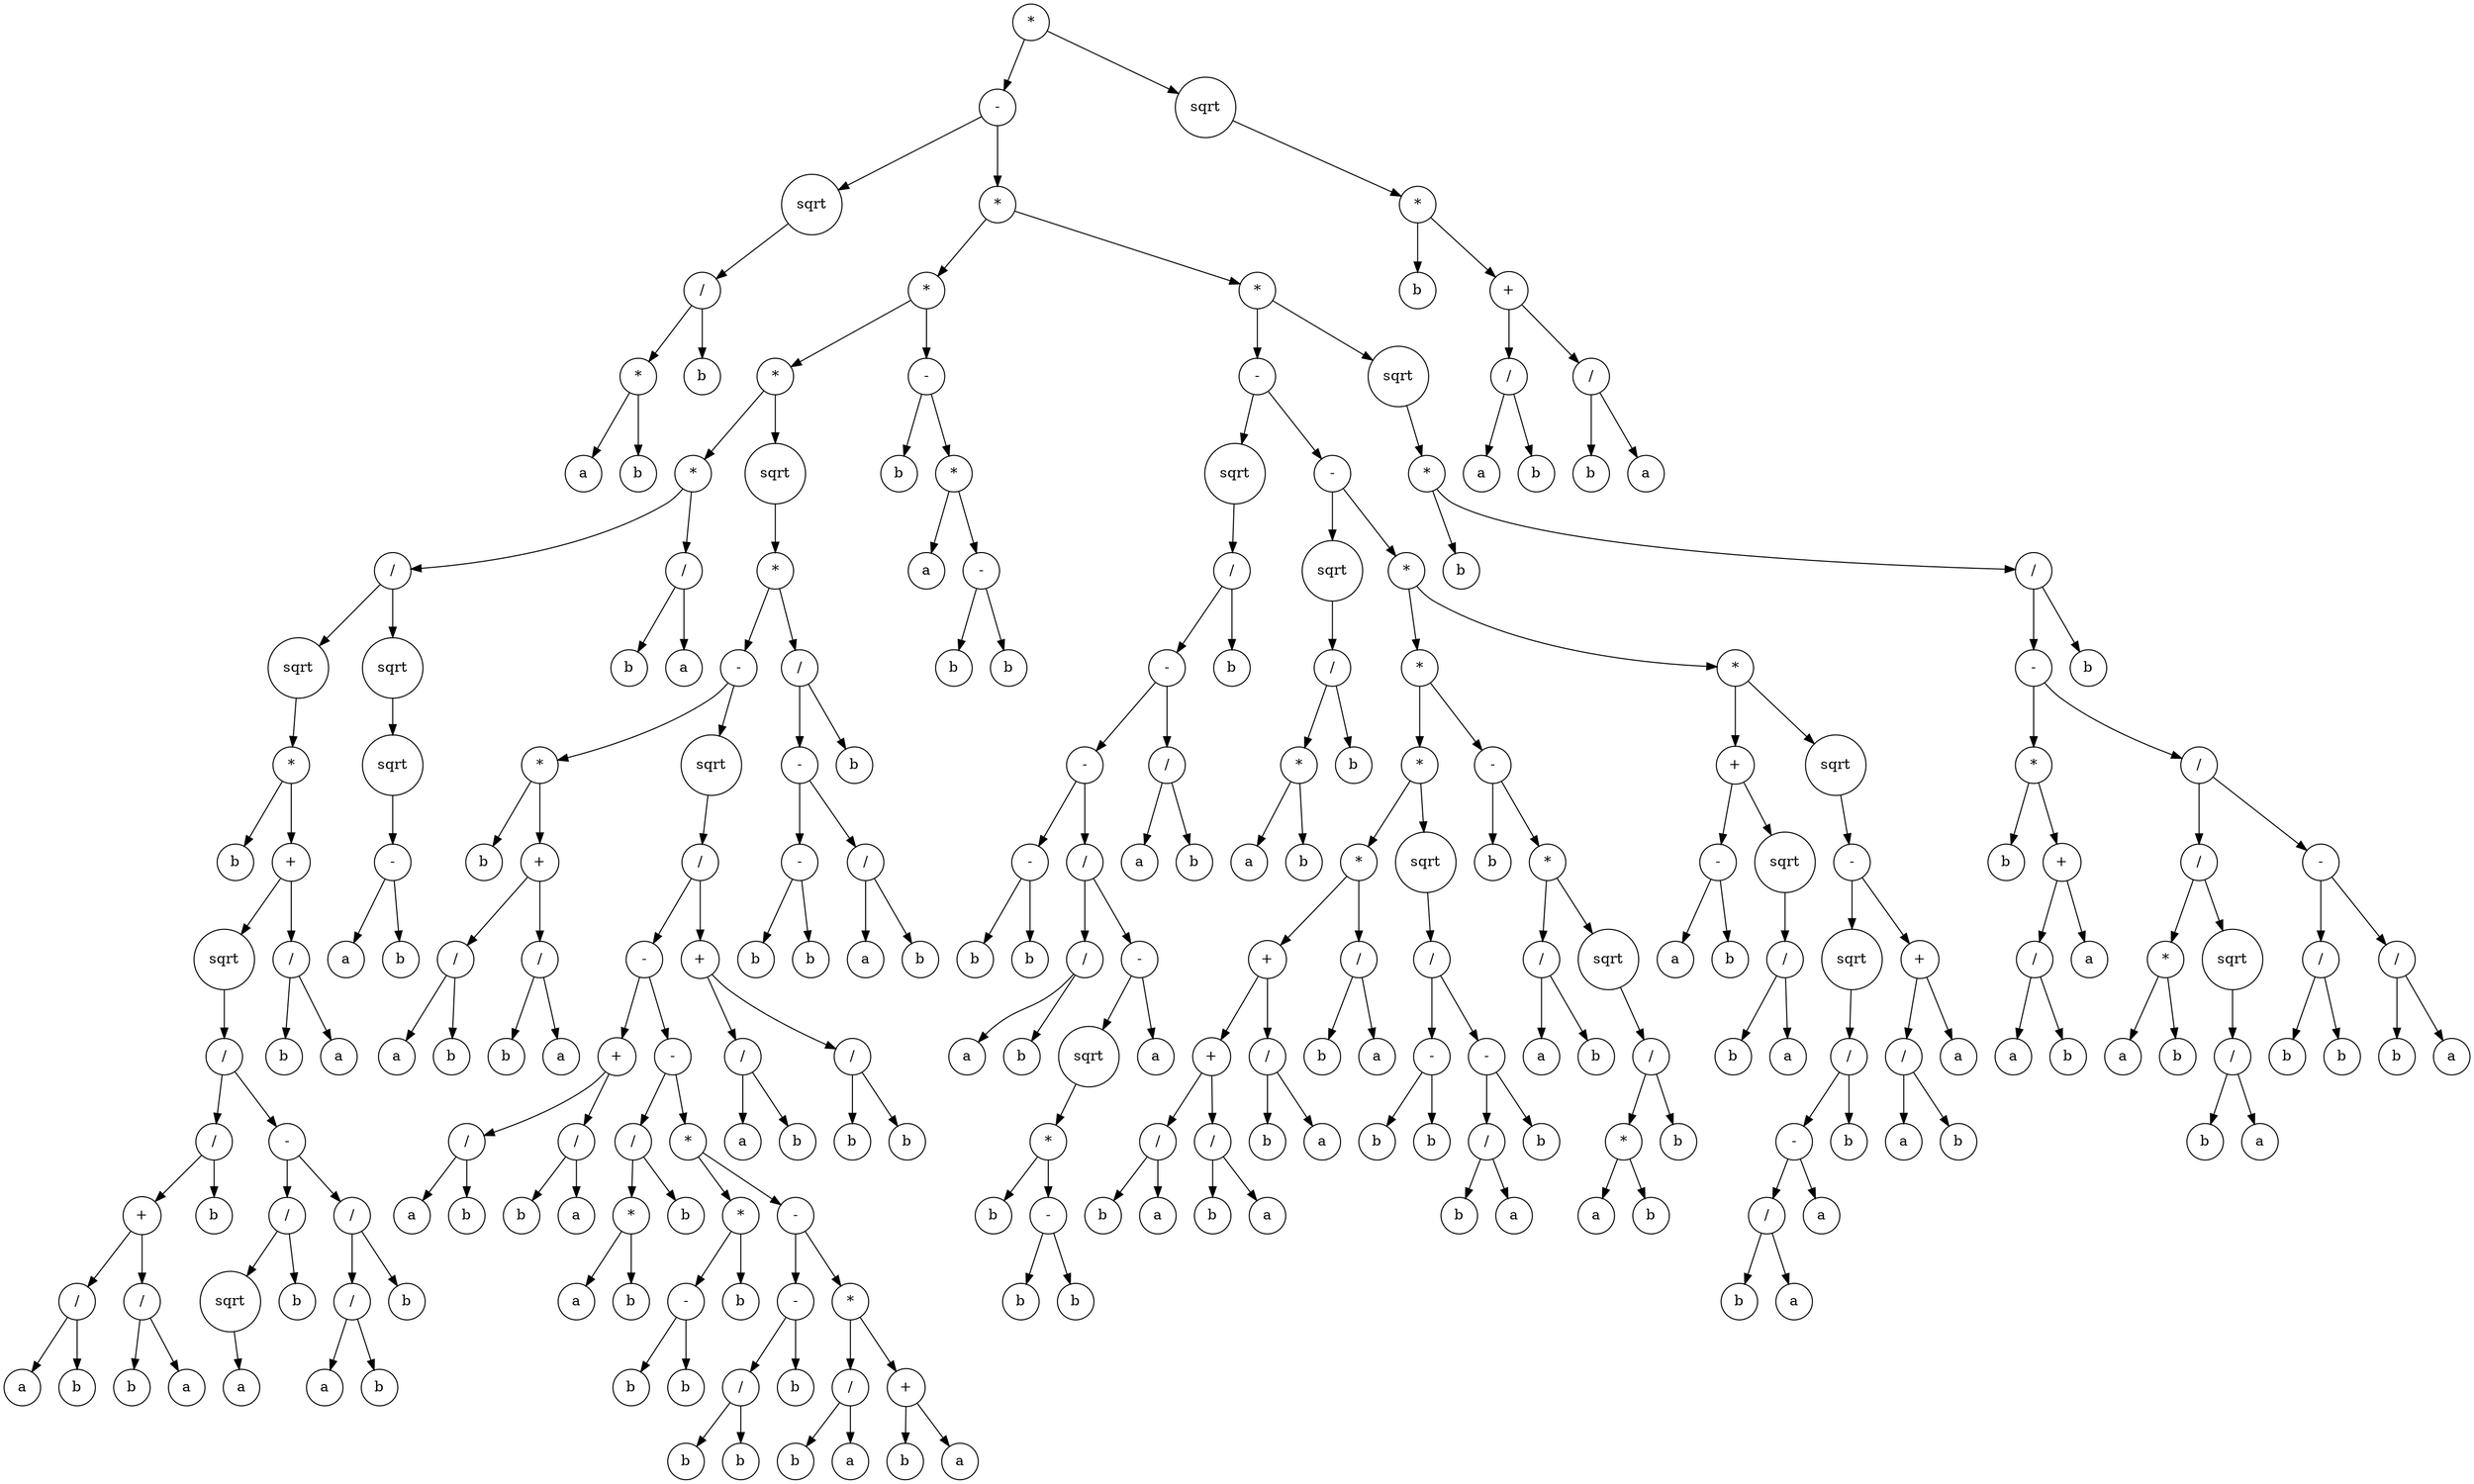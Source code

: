 digraph g {
graph [ordering=out];
node [shape=circle];
n[label = "*"];
n0[label = "-"];
n00[label = "sqrt"];
n000[label = "/"];
n0000[label = "*"];
n00000[label = "a"];
n0000 -> n00000;
n00001[label = "b"];
n0000 -> n00001;
n000 -> n0000;
n0001[label = "b"];
n000 -> n0001;
n00 -> n000;
n0 -> n00;
n01[label = "*"];
n010[label = "*"];
n0100[label = "*"];
n01000[label = "*"];
n010000[label = "/"];
n0100000[label = "sqrt"];
n01000000[label = "*"];
n010000000[label = "b"];
n01000000 -> n010000000;
n010000001[label = "+"];
n0100000010[label = "sqrt"];
n01000000100[label = "/"];
n010000001000[label = "/"];
n0100000010000[label = "+"];
n01000000100000[label = "/"];
n010000001000000[label = "a"];
n01000000100000 -> n010000001000000;
n010000001000001[label = "b"];
n01000000100000 -> n010000001000001;
n0100000010000 -> n01000000100000;
n01000000100001[label = "/"];
n010000001000010[label = "b"];
n01000000100001 -> n010000001000010;
n010000001000011[label = "a"];
n01000000100001 -> n010000001000011;
n0100000010000 -> n01000000100001;
n010000001000 -> n0100000010000;
n0100000010001[label = "b"];
n010000001000 -> n0100000010001;
n01000000100 -> n010000001000;
n010000001001[label = "-"];
n0100000010010[label = "/"];
n01000000100100[label = "sqrt"];
n010000001001000[label = "a"];
n01000000100100 -> n010000001001000;
n0100000010010 -> n01000000100100;
n01000000100101[label = "b"];
n0100000010010 -> n01000000100101;
n010000001001 -> n0100000010010;
n0100000010011[label = "/"];
n01000000100110[label = "/"];
n010000001001100[label = "a"];
n01000000100110 -> n010000001001100;
n010000001001101[label = "b"];
n01000000100110 -> n010000001001101;
n0100000010011 -> n01000000100110;
n01000000100111[label = "b"];
n0100000010011 -> n01000000100111;
n010000001001 -> n0100000010011;
n01000000100 -> n010000001001;
n0100000010 -> n01000000100;
n010000001 -> n0100000010;
n0100000011[label = "/"];
n01000000110[label = "b"];
n0100000011 -> n01000000110;
n01000000111[label = "a"];
n0100000011 -> n01000000111;
n010000001 -> n0100000011;
n01000000 -> n010000001;
n0100000 -> n01000000;
n010000 -> n0100000;
n0100001[label = "sqrt"];
n01000010[label = "sqrt"];
n010000100[label = "-"];
n0100001000[label = "a"];
n010000100 -> n0100001000;
n0100001001[label = "b"];
n010000100 -> n0100001001;
n01000010 -> n010000100;
n0100001 -> n01000010;
n010000 -> n0100001;
n01000 -> n010000;
n010001[label = "/"];
n0100010[label = "b"];
n010001 -> n0100010;
n0100011[label = "a"];
n010001 -> n0100011;
n01000 -> n010001;
n0100 -> n01000;
n01001[label = "sqrt"];
n010010[label = "*"];
n0100100[label = "-"];
n01001000[label = "*"];
n010010000[label = "b"];
n01001000 -> n010010000;
n010010001[label = "+"];
n0100100010[label = "/"];
n01001000100[label = "a"];
n0100100010 -> n01001000100;
n01001000101[label = "b"];
n0100100010 -> n01001000101;
n010010001 -> n0100100010;
n0100100011[label = "/"];
n01001000110[label = "b"];
n0100100011 -> n01001000110;
n01001000111[label = "a"];
n0100100011 -> n01001000111;
n010010001 -> n0100100011;
n01001000 -> n010010001;
n0100100 -> n01001000;
n01001001[label = "sqrt"];
n010010010[label = "/"];
n0100100100[label = "-"];
n01001001000[label = "+"];
n010010010000[label = "/"];
n0100100100000[label = "a"];
n010010010000 -> n0100100100000;
n0100100100001[label = "b"];
n010010010000 -> n0100100100001;
n01001001000 -> n010010010000;
n010010010001[label = "/"];
n0100100100010[label = "b"];
n010010010001 -> n0100100100010;
n0100100100011[label = "a"];
n010010010001 -> n0100100100011;
n01001001000 -> n010010010001;
n0100100100 -> n01001001000;
n01001001001[label = "-"];
n010010010010[label = "/"];
n0100100100100[label = "*"];
n01001001001000[label = "a"];
n0100100100100 -> n01001001001000;
n01001001001001[label = "b"];
n0100100100100 -> n01001001001001;
n010010010010 -> n0100100100100;
n0100100100101[label = "b"];
n010010010010 -> n0100100100101;
n01001001001 -> n010010010010;
n010010010011[label = "*"];
n0100100100110[label = "*"];
n01001001001100[label = "-"];
n010010010011000[label = "b"];
n01001001001100 -> n010010010011000;
n010010010011001[label = "b"];
n01001001001100 -> n010010010011001;
n0100100100110 -> n01001001001100;
n01001001001101[label = "b"];
n0100100100110 -> n01001001001101;
n010010010011 -> n0100100100110;
n0100100100111[label = "-"];
n01001001001110[label = "-"];
n010010010011100[label = "/"];
n0100100100111000[label = "b"];
n010010010011100 -> n0100100100111000;
n0100100100111001[label = "b"];
n010010010011100 -> n0100100100111001;
n01001001001110 -> n010010010011100;
n010010010011101[label = "b"];
n01001001001110 -> n010010010011101;
n0100100100111 -> n01001001001110;
n01001001001111[label = "*"];
n010010010011110[label = "/"];
n0100100100111100[label = "b"];
n010010010011110 -> n0100100100111100;
n0100100100111101[label = "a"];
n010010010011110 -> n0100100100111101;
n01001001001111 -> n010010010011110;
n010010010011111[label = "+"];
n0100100100111110[label = "b"];
n010010010011111 -> n0100100100111110;
n0100100100111111[label = "a"];
n010010010011111 -> n0100100100111111;
n01001001001111 -> n010010010011111;
n0100100100111 -> n01001001001111;
n010010010011 -> n0100100100111;
n01001001001 -> n010010010011;
n0100100100 -> n01001001001;
n010010010 -> n0100100100;
n0100100101[label = "+"];
n01001001010[label = "/"];
n010010010100[label = "a"];
n01001001010 -> n010010010100;
n010010010101[label = "b"];
n01001001010 -> n010010010101;
n0100100101 -> n01001001010;
n01001001011[label = "/"];
n010010010110[label = "b"];
n01001001011 -> n010010010110;
n010010010111[label = "b"];
n01001001011 -> n010010010111;
n0100100101 -> n01001001011;
n010010010 -> n0100100101;
n01001001 -> n010010010;
n0100100 -> n01001001;
n010010 -> n0100100;
n0100101[label = "/"];
n01001010[label = "-"];
n010010100[label = "-"];
n0100101000[label = "b"];
n010010100 -> n0100101000;
n0100101001[label = "b"];
n010010100 -> n0100101001;
n01001010 -> n010010100;
n010010101[label = "/"];
n0100101010[label = "a"];
n010010101 -> n0100101010;
n0100101011[label = "b"];
n010010101 -> n0100101011;
n01001010 -> n010010101;
n0100101 -> n01001010;
n01001011[label = "b"];
n0100101 -> n01001011;
n010010 -> n0100101;
n01001 -> n010010;
n0100 -> n01001;
n010 -> n0100;
n0101[label = "-"];
n01010[label = "b"];
n0101 -> n01010;
n01011[label = "*"];
n010110[label = "a"];
n01011 -> n010110;
n010111[label = "-"];
n0101110[label = "b"];
n010111 -> n0101110;
n0101111[label = "b"];
n010111 -> n0101111;
n01011 -> n010111;
n0101 -> n01011;
n010 -> n0101;
n01 -> n010;
n011[label = "*"];
n0110[label = "-"];
n01100[label = "sqrt"];
n011000[label = "/"];
n0110000[label = "-"];
n01100000[label = "-"];
n011000000[label = "-"];
n0110000000[label = "b"];
n011000000 -> n0110000000;
n0110000001[label = "b"];
n011000000 -> n0110000001;
n01100000 -> n011000000;
n011000001[label = "/"];
n0110000010[label = "/"];
n01100000100[label = "a"];
n0110000010 -> n01100000100;
n01100000101[label = "b"];
n0110000010 -> n01100000101;
n011000001 -> n0110000010;
n0110000011[label = "-"];
n01100000110[label = "sqrt"];
n011000001100[label = "*"];
n0110000011000[label = "b"];
n011000001100 -> n0110000011000;
n0110000011001[label = "-"];
n01100000110010[label = "b"];
n0110000011001 -> n01100000110010;
n01100000110011[label = "b"];
n0110000011001 -> n01100000110011;
n011000001100 -> n0110000011001;
n01100000110 -> n011000001100;
n0110000011 -> n01100000110;
n01100000111[label = "a"];
n0110000011 -> n01100000111;
n011000001 -> n0110000011;
n01100000 -> n011000001;
n0110000 -> n01100000;
n01100001[label = "/"];
n011000010[label = "a"];
n01100001 -> n011000010;
n011000011[label = "b"];
n01100001 -> n011000011;
n0110000 -> n01100001;
n011000 -> n0110000;
n0110001[label = "b"];
n011000 -> n0110001;
n01100 -> n011000;
n0110 -> n01100;
n01101[label = "-"];
n011010[label = "sqrt"];
n0110100[label = "/"];
n01101000[label = "*"];
n011010000[label = "a"];
n01101000 -> n011010000;
n011010001[label = "b"];
n01101000 -> n011010001;
n0110100 -> n01101000;
n01101001[label = "b"];
n0110100 -> n01101001;
n011010 -> n0110100;
n01101 -> n011010;
n011011[label = "*"];
n0110110[label = "*"];
n01101100[label = "*"];
n011011000[label = "*"];
n0110110000[label = "+"];
n01101100000[label = "+"];
n011011000000[label = "/"];
n0110110000000[label = "b"];
n011011000000 -> n0110110000000;
n0110110000001[label = "a"];
n011011000000 -> n0110110000001;
n01101100000 -> n011011000000;
n011011000001[label = "/"];
n0110110000010[label = "b"];
n011011000001 -> n0110110000010;
n0110110000011[label = "a"];
n011011000001 -> n0110110000011;
n01101100000 -> n011011000001;
n0110110000 -> n01101100000;
n01101100001[label = "/"];
n011011000010[label = "b"];
n01101100001 -> n011011000010;
n011011000011[label = "a"];
n01101100001 -> n011011000011;
n0110110000 -> n01101100001;
n011011000 -> n0110110000;
n0110110001[label = "/"];
n01101100010[label = "b"];
n0110110001 -> n01101100010;
n01101100011[label = "a"];
n0110110001 -> n01101100011;
n011011000 -> n0110110001;
n01101100 -> n011011000;
n011011001[label = "sqrt"];
n0110110010[label = "/"];
n01101100100[label = "-"];
n011011001000[label = "b"];
n01101100100 -> n011011001000;
n011011001001[label = "b"];
n01101100100 -> n011011001001;
n0110110010 -> n01101100100;
n01101100101[label = "-"];
n011011001010[label = "/"];
n0110110010100[label = "b"];
n011011001010 -> n0110110010100;
n0110110010101[label = "a"];
n011011001010 -> n0110110010101;
n01101100101 -> n011011001010;
n011011001011[label = "b"];
n01101100101 -> n011011001011;
n0110110010 -> n01101100101;
n011011001 -> n0110110010;
n01101100 -> n011011001;
n0110110 -> n01101100;
n01101101[label = "-"];
n011011010[label = "b"];
n01101101 -> n011011010;
n011011011[label = "*"];
n0110110110[label = "/"];
n01101101100[label = "a"];
n0110110110 -> n01101101100;
n01101101101[label = "b"];
n0110110110 -> n01101101101;
n011011011 -> n0110110110;
n0110110111[label = "sqrt"];
n01101101110[label = "/"];
n011011011100[label = "*"];
n0110110111000[label = "a"];
n011011011100 -> n0110110111000;
n0110110111001[label = "b"];
n011011011100 -> n0110110111001;
n01101101110 -> n011011011100;
n011011011101[label = "b"];
n01101101110 -> n011011011101;
n0110110111 -> n01101101110;
n011011011 -> n0110110111;
n01101101 -> n011011011;
n0110110 -> n01101101;
n011011 -> n0110110;
n0110111[label = "*"];
n01101110[label = "+"];
n011011100[label = "-"];
n0110111000[label = "a"];
n011011100 -> n0110111000;
n0110111001[label = "b"];
n011011100 -> n0110111001;
n01101110 -> n011011100;
n011011101[label = "sqrt"];
n0110111010[label = "/"];
n01101110100[label = "b"];
n0110111010 -> n01101110100;
n01101110101[label = "a"];
n0110111010 -> n01101110101;
n011011101 -> n0110111010;
n01101110 -> n011011101;
n0110111 -> n01101110;
n01101111[label = "sqrt"];
n011011110[label = "-"];
n0110111100[label = "sqrt"];
n01101111000[label = "/"];
n011011110000[label = "-"];
n0110111100000[label = "/"];
n01101111000000[label = "b"];
n0110111100000 -> n01101111000000;
n01101111000001[label = "a"];
n0110111100000 -> n01101111000001;
n011011110000 -> n0110111100000;
n0110111100001[label = "a"];
n011011110000 -> n0110111100001;
n01101111000 -> n011011110000;
n011011110001[label = "b"];
n01101111000 -> n011011110001;
n0110111100 -> n01101111000;
n011011110 -> n0110111100;
n0110111101[label = "+"];
n01101111010[label = "/"];
n011011110100[label = "a"];
n01101111010 -> n011011110100;
n011011110101[label = "b"];
n01101111010 -> n011011110101;
n0110111101 -> n01101111010;
n01101111011[label = "a"];
n0110111101 -> n01101111011;
n011011110 -> n0110111101;
n01101111 -> n011011110;
n0110111 -> n01101111;
n011011 -> n0110111;
n01101 -> n011011;
n0110 -> n01101;
n011 -> n0110;
n0111[label = "sqrt"];
n01110[label = "*"];
n011100[label = "b"];
n01110 -> n011100;
n011101[label = "/"];
n0111010[label = "-"];
n01110100[label = "*"];
n011101000[label = "b"];
n01110100 -> n011101000;
n011101001[label = "+"];
n0111010010[label = "/"];
n01110100100[label = "a"];
n0111010010 -> n01110100100;
n01110100101[label = "b"];
n0111010010 -> n01110100101;
n011101001 -> n0111010010;
n0111010011[label = "a"];
n011101001 -> n0111010011;
n01110100 -> n011101001;
n0111010 -> n01110100;
n01110101[label = "/"];
n011101010[label = "/"];
n0111010100[label = "*"];
n01110101000[label = "a"];
n0111010100 -> n01110101000;
n01110101001[label = "b"];
n0111010100 -> n01110101001;
n011101010 -> n0111010100;
n0111010101[label = "sqrt"];
n01110101010[label = "/"];
n011101010100[label = "b"];
n01110101010 -> n011101010100;
n011101010101[label = "a"];
n01110101010 -> n011101010101;
n0111010101 -> n01110101010;
n011101010 -> n0111010101;
n01110101 -> n011101010;
n011101011[label = "-"];
n0111010110[label = "/"];
n01110101100[label = "b"];
n0111010110 -> n01110101100;
n01110101101[label = "b"];
n0111010110 -> n01110101101;
n011101011 -> n0111010110;
n0111010111[label = "/"];
n01110101110[label = "b"];
n0111010111 -> n01110101110;
n01110101111[label = "a"];
n0111010111 -> n01110101111;
n011101011 -> n0111010111;
n01110101 -> n011101011;
n0111010 -> n01110101;
n011101 -> n0111010;
n0111011[label = "b"];
n011101 -> n0111011;
n01110 -> n011101;
n0111 -> n01110;
n011 -> n0111;
n01 -> n011;
n0 -> n01;
n -> n0;
n1[label = "sqrt"];
n10[label = "*"];
n100[label = "b"];
n10 -> n100;
n101[label = "+"];
n1010[label = "/"];
n10100[label = "a"];
n1010 -> n10100;
n10101[label = "b"];
n1010 -> n10101;
n101 -> n1010;
n1011[label = "/"];
n10110[label = "b"];
n1011 -> n10110;
n10111[label = "a"];
n1011 -> n10111;
n101 -> n1011;
n10 -> n101;
n1 -> n10;
n -> n1;
}
